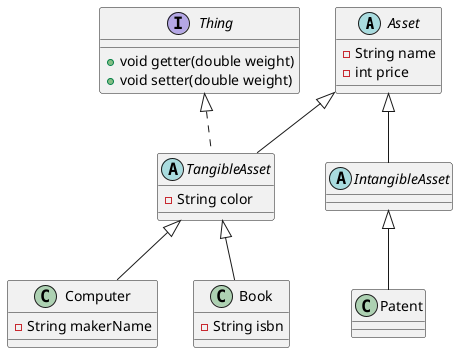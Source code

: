 @startuml
'https://plantuml.com/class-diagram

abstract class Asset {
   - String name
   - int price
}

abstract class TangibleAsset extends Asset implements Thing {
    - String color
}

abstract class IntangibleAsset extends Asset {

}

class Computer extends TangibleAsset {
    - String makerName
}

class Book extends TangibleAsset {
    - String isbn
}

class Patent extends IntangibleAsset {

}

interface Thing {
    + void getter(double weight)
    + void setter(double weight)
}

@enduml